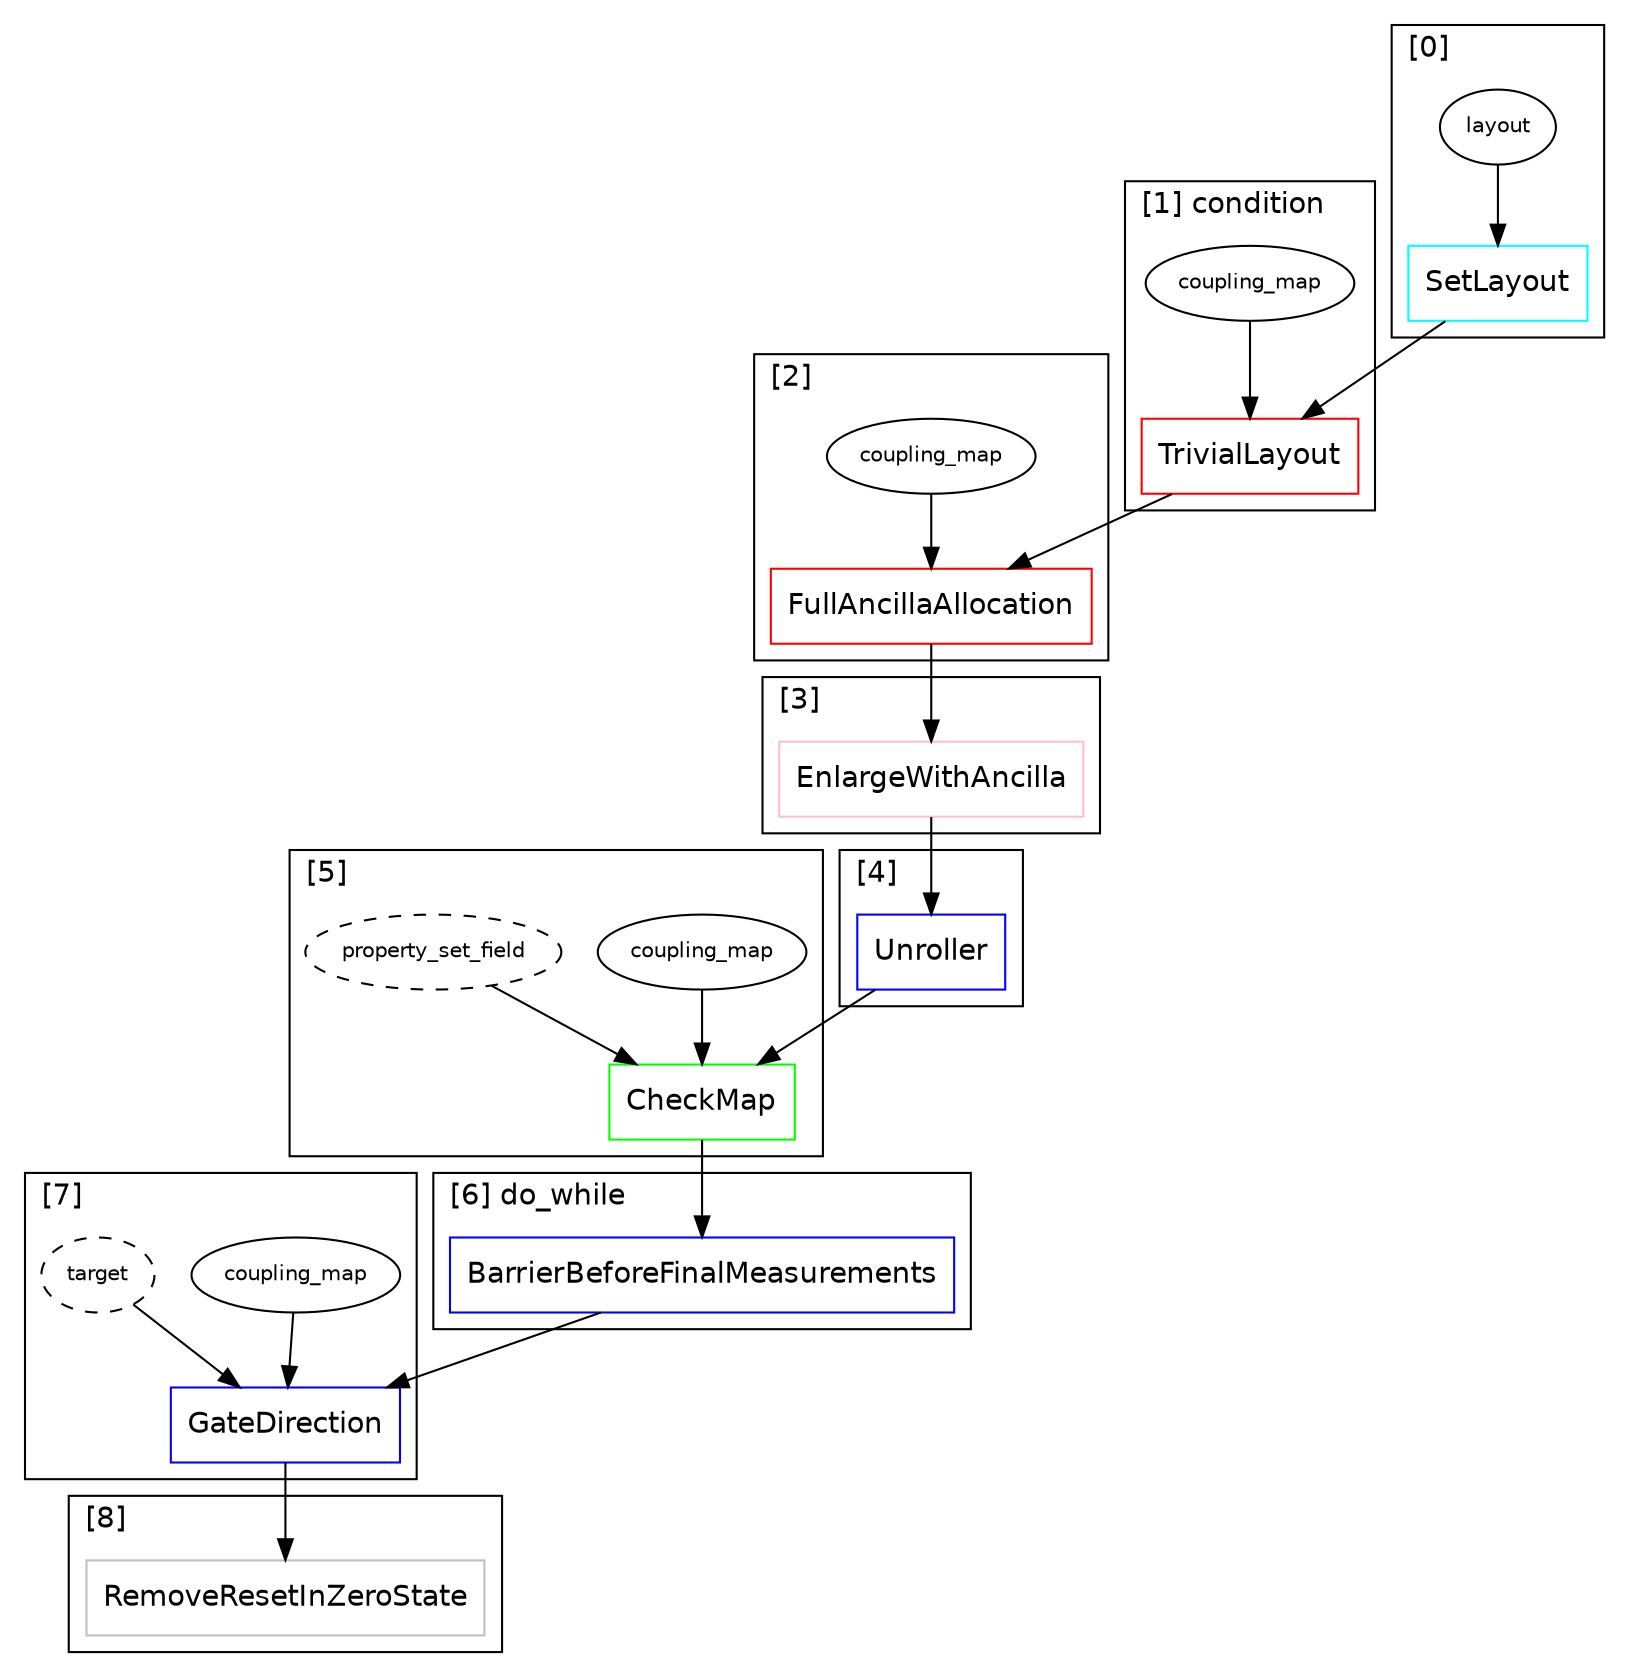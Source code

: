 digraph G {
subgraph cluster_0 {
fontname=helvetica;
label="[0] ";
labeljust=l;
1 [color=cyan, fontname=helvetica, label=SetLayout, shape=rectangle];
2 [color=black, fontname=helvetica, fontsize=10, label=layout, shape=ellipse, style=solid];
2 -> 1;
}

subgraph cluster_3 {
fontname=helvetica;
label="[1] condition";
labeljust=l;
4 [color=red, fontname=helvetica, label=TrivialLayout, shape=rectangle];
5 [color=black, fontname=helvetica, fontsize=10, label=coupling_map, shape=ellipse, style=solid];
5 -> 4;
1 -> 4;
}

subgraph cluster_6 {
fontname=helvetica;
label="[2] ";
labeljust=l;
7 [color=red, fontname=helvetica, label=FullAncillaAllocation, shape=rectangle];
8 [color=black, fontname=helvetica, fontsize=10, label=coupling_map, shape=ellipse, style=solid];
8 -> 7;
4 -> 7;
}

subgraph cluster_9 {
fontname=helvetica;
label="[3] ";
labeljust=l;
10 [color=pink, fontname=helvetica, label=EnlargeWithAncilla, shape=rectangle];
7 -> 10;
}

subgraph cluster_11 {
fontname=helvetica;
label="[4] ";
labeljust=l;
12 [color=blue, fontname=helvetica, label=Unroller, shape=rectangle];
10 -> 12;
}

subgraph cluster_13 {
fontname=helvetica;
label="[5] ";
labeljust=l;
14 [color=green, fontname=helvetica, label=CheckMap, shape=rectangle];
15 [color=black, fontname=helvetica, fontsize=10, label=coupling_map, shape=ellipse, style=solid];
15 -> 14;
16 [color=black, fontname=helvetica, fontsize=10, label=property_set_field, shape=ellipse, style=dashed];
16 -> 14;
12 -> 14;
}

subgraph cluster_17 {
fontname=helvetica;
label="[6] do_while";
labeljust=l;
18 [color=blue, fontname=helvetica, label=BarrierBeforeFinalMeasurements, shape=rectangle];
14 -> 18;
}

subgraph cluster_19 {
fontname=helvetica;
label="[7] ";
labeljust=l;
20 [color=blue, fontname=helvetica, label=GateDirection, shape=rectangle];
21 [color=black, fontname=helvetica, fontsize=10, label=coupling_map, shape=ellipse, style=solid];
21 -> 20;
22 [color=black, fontname=helvetica, fontsize=10, label=target, shape=ellipse, style=dashed];
22 -> 20;
18 -> 20;
}

subgraph cluster_23 {
fontname=helvetica;
label="[8] ";
labeljust=l;
24 [color=grey, fontname=helvetica, label=RemoveResetInZeroState, shape=rectangle];
20 -> 24;
}

}
